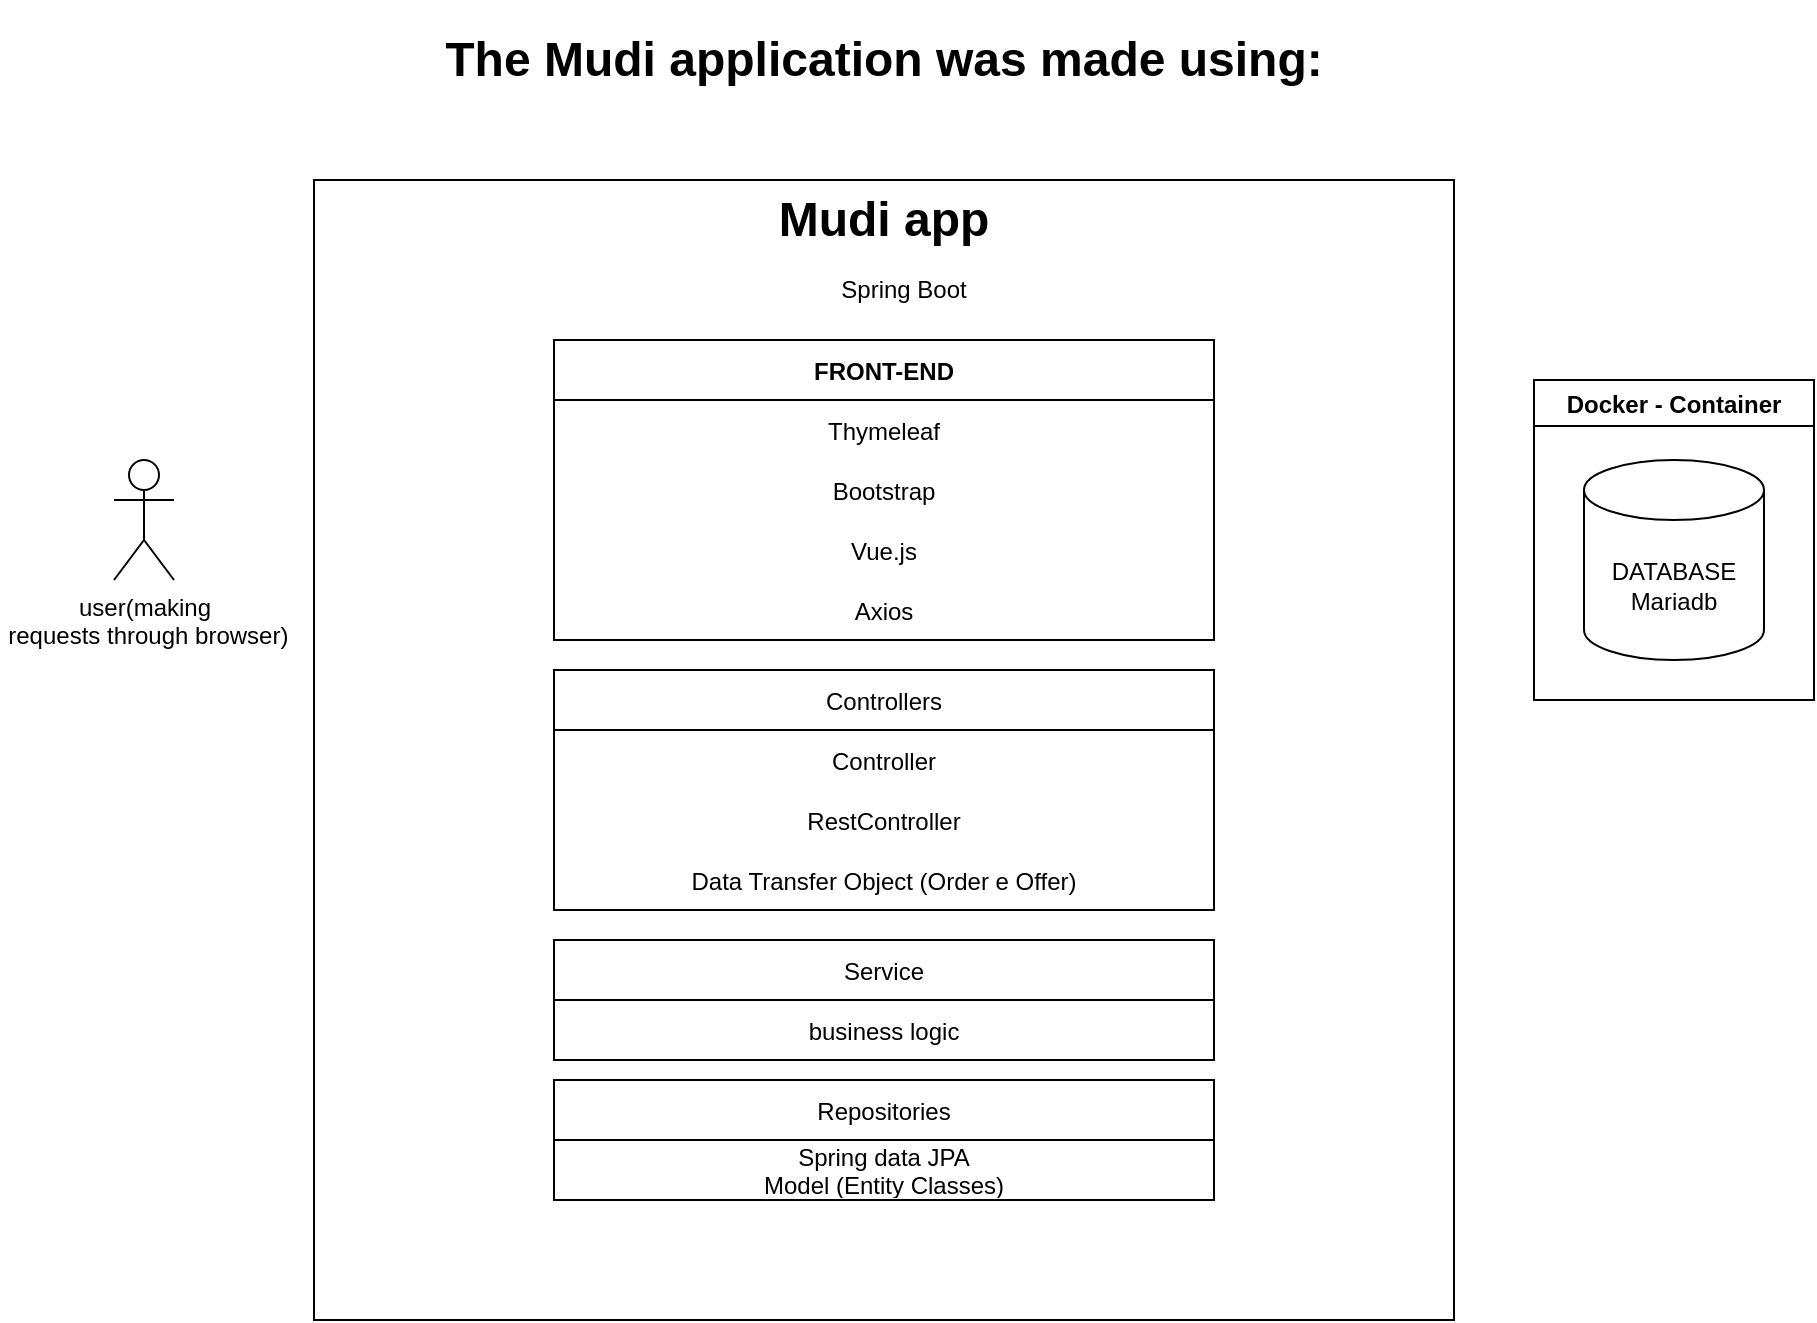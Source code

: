 <mxfile version="15.7.0" type="device"><diagram id="wl0exZXJDk-f8JKwuwSB" name="Page-1"><mxGraphModel dx="2196" dy="1689" grid="1" gridSize="10" guides="1" tooltips="1" connect="1" arrows="1" fold="1" page="1" pageScale="1" pageWidth="850" pageHeight="1100" math="0" shadow="0"><root><mxCell id="0"/><mxCell id="1" parent="0"/><mxCell id="DP0STNz3K8dsh6IajTqg-1" value="user(making&lt;br&gt;&amp;nbsp;requests through browser)" style="shape=umlActor;verticalLabelPosition=bottom;verticalAlign=top;html=1;outlineConnect=0;" parent="1" vertex="1"><mxGeometry x="-10" y="180" width="30" height="60" as="geometry"/></mxCell><mxCell id="DP0STNz3K8dsh6IajTqg-4" value="" style="whiteSpace=wrap;html=1;aspect=fixed;" parent="1" vertex="1"><mxGeometry x="90" y="40" width="570" height="570" as="geometry"/></mxCell><mxCell id="DP0STNz3K8dsh6IajTqg-8" value="Spring Boot" style="text;html=1;strokeColor=none;fillColor=none;align=center;verticalAlign=middle;whiteSpace=wrap;rounded=0;" parent="1" vertex="1"><mxGeometry x="330" y="80" width="110" height="30" as="geometry"/></mxCell><mxCell id="DP0STNz3K8dsh6IajTqg-16" value="FRONT-END" style="swimlane;fontStyle=1;childLayout=stackLayout;horizontal=1;startSize=30;horizontalStack=0;resizeParent=1;resizeParentMax=0;resizeLast=0;collapsible=1;marginBottom=0;labelBackgroundColor=none;labelBorderColor=none;align=center;" parent="1" vertex="1"><mxGeometry x="210" y="120" width="330" height="150" as="geometry"/></mxCell><mxCell id="DP0STNz3K8dsh6IajTqg-17" value="Thymeleaf" style="text;strokeColor=none;fillColor=none;align=center;verticalAlign=middle;spacingLeft=4;spacingRight=4;overflow=hidden;points=[[0,0.5],[1,0.5]];portConstraint=eastwest;rotatable=0;labelBackgroundColor=none;labelBorderColor=none;" parent="DP0STNz3K8dsh6IajTqg-16" vertex="1"><mxGeometry y="30" width="330" height="30" as="geometry"/></mxCell><mxCell id="DP0STNz3K8dsh6IajTqg-18" value="Bootstrap" style="text;strokeColor=none;fillColor=none;align=center;verticalAlign=middle;spacingLeft=4;spacingRight=4;overflow=hidden;points=[[0,0.5],[1,0.5]];portConstraint=eastwest;rotatable=0;labelBackgroundColor=none;labelBorderColor=none;" parent="DP0STNz3K8dsh6IajTqg-16" vertex="1"><mxGeometry y="60" width="330" height="30" as="geometry"/></mxCell><mxCell id="DP0STNz3K8dsh6IajTqg-19" value="Vue.js" style="text;strokeColor=none;fillColor=none;align=center;verticalAlign=middle;spacingLeft=4;spacingRight=4;overflow=hidden;points=[[0,0.5],[1,0.5]];portConstraint=eastwest;rotatable=0;labelBackgroundColor=none;labelBorderColor=none;" parent="DP0STNz3K8dsh6IajTqg-16" vertex="1"><mxGeometry y="90" width="330" height="30" as="geometry"/></mxCell><mxCell id="DP0STNz3K8dsh6IajTqg-20" value="Axios" style="text;strokeColor=none;fillColor=none;align=center;verticalAlign=middle;spacingLeft=4;spacingRight=4;overflow=hidden;points=[[0,0.5],[1,0.5]];portConstraint=eastwest;rotatable=0;labelBackgroundColor=none;labelBorderColor=none;" parent="DP0STNz3K8dsh6IajTqg-16" vertex="1"><mxGeometry y="120" width="330" height="30" as="geometry"/></mxCell><mxCell id="DP0STNz3K8dsh6IajTqg-21" value="Controllers" style="swimlane;fontStyle=0;childLayout=stackLayout;horizontal=1;startSize=30;horizontalStack=0;resizeParent=1;resizeParentMax=0;resizeLast=0;collapsible=1;marginBottom=0;labelBackgroundColor=none;labelBorderColor=none;align=center;" parent="1" vertex="1"><mxGeometry x="210" y="285" width="330" height="120" as="geometry"/></mxCell><mxCell id="DP0STNz3K8dsh6IajTqg-22" value="Controller" style="text;strokeColor=none;fillColor=none;align=center;verticalAlign=middle;spacingLeft=4;spacingRight=4;overflow=hidden;points=[[0,0.5],[1,0.5]];portConstraint=eastwest;rotatable=0;labelBackgroundColor=none;labelBorderColor=none;" parent="DP0STNz3K8dsh6IajTqg-21" vertex="1"><mxGeometry y="30" width="330" height="30" as="geometry"/></mxCell><mxCell id="DP0STNz3K8dsh6IajTqg-23" value="RestController" style="text;strokeColor=none;fillColor=none;align=center;verticalAlign=middle;spacingLeft=4;spacingRight=4;overflow=hidden;points=[[0,0.5],[1,0.5]];portConstraint=eastwest;rotatable=0;labelBackgroundColor=none;labelBorderColor=none;" parent="DP0STNz3K8dsh6IajTqg-21" vertex="1"><mxGeometry y="60" width="330" height="30" as="geometry"/></mxCell><mxCell id="DP0STNz3K8dsh6IajTqg-32" value="Data Transfer Object (Order e Offer)" style="text;strokeColor=none;fillColor=none;align=center;verticalAlign=middle;spacingLeft=4;spacingRight=4;overflow=hidden;points=[[0,0.5],[1,0.5]];portConstraint=eastwest;rotatable=0;labelBackgroundColor=none;labelBorderColor=none;" parent="DP0STNz3K8dsh6IajTqg-21" vertex="1"><mxGeometry y="90" width="330" height="30" as="geometry"/></mxCell><mxCell id="DP0STNz3K8dsh6IajTqg-25" value="Repositories" style="swimlane;fontStyle=0;childLayout=stackLayout;horizontal=1;startSize=30;horizontalStack=0;resizeParent=1;resizeParentMax=0;resizeLast=0;collapsible=1;marginBottom=0;labelBackgroundColor=none;labelBorderColor=none;align=center;" parent="1" vertex="1"><mxGeometry x="210" y="490" width="330" height="60" as="geometry"/></mxCell><mxCell id="DP0STNz3K8dsh6IajTqg-26" value="Spring data JPA&#10;Model (Entity Classes)" style="text;strokeColor=none;fillColor=none;align=center;verticalAlign=middle;spacingLeft=4;spacingRight=4;overflow=hidden;points=[[0,0.5],[1,0.5]];portConstraint=eastwest;rotatable=0;labelBackgroundColor=none;labelBorderColor=none;" parent="DP0STNz3K8dsh6IajTqg-25" vertex="1"><mxGeometry y="30" width="330" height="30" as="geometry"/></mxCell><mxCell id="DP0STNz3K8dsh6IajTqg-29" value="Docker - Container" style="swimlane;labelBackgroundColor=none;labelBorderColor=none;align=center;" parent="1" vertex="1"><mxGeometry x="700" y="140" width="140" height="160" as="geometry"/></mxCell><mxCell id="DP0STNz3K8dsh6IajTqg-5" value="DATABASE&lt;br&gt;Mariadb" style="shape=cylinder3;whiteSpace=wrap;html=1;boundedLbl=1;backgroundOutline=1;size=15;" parent="DP0STNz3K8dsh6IajTqg-29" vertex="1"><mxGeometry x="25" y="40" width="90" height="100" as="geometry"/></mxCell><mxCell id="DP0STNz3K8dsh6IajTqg-36" value="&lt;h1&gt;Mudi app&lt;/h1&gt;" style="text;html=1;strokeColor=none;fillColor=none;spacing=5;spacingTop=-20;whiteSpace=wrap;overflow=hidden;rounded=0;labelBackgroundColor=none;labelBorderColor=none;align=center;" parent="1" vertex="1"><mxGeometry x="90" y="40" width="570" height="40" as="geometry"/></mxCell><mxCell id="DP0STNz3K8dsh6IajTqg-37" value="&lt;h1&gt;The Mudi application was made using:&lt;/h1&gt;" style="text;html=1;strokeColor=none;fillColor=none;spacing=5;spacingTop=-20;whiteSpace=wrap;overflow=hidden;rounded=0;labelBackgroundColor=none;labelBorderColor=none;align=center;" parent="1" vertex="1"><mxGeometry x="90" y="-40" width="570" height="50" as="geometry"/></mxCell><mxCell id="4s28_xEfqifcc4yfVKbT-6" value="Service" style="swimlane;fontStyle=0;childLayout=stackLayout;horizontal=1;startSize=30;horizontalStack=0;resizeParent=1;resizeParentMax=0;resizeLast=0;collapsible=1;marginBottom=0;labelBackgroundColor=none;labelBorderColor=none;align=center;" vertex="1" parent="1"><mxGeometry x="210" y="420" width="330" height="60" as="geometry"/></mxCell><mxCell id="4s28_xEfqifcc4yfVKbT-7" value="business logic" style="text;strokeColor=none;fillColor=none;align=center;verticalAlign=middle;spacingLeft=4;spacingRight=4;overflow=hidden;points=[[0,0.5],[1,0.5]];portConstraint=eastwest;rotatable=0;labelBackgroundColor=none;labelBorderColor=none;" vertex="1" parent="4s28_xEfqifcc4yfVKbT-6"><mxGeometry y="30" width="330" height="30" as="geometry"/></mxCell></root></mxGraphModel></diagram></mxfile>